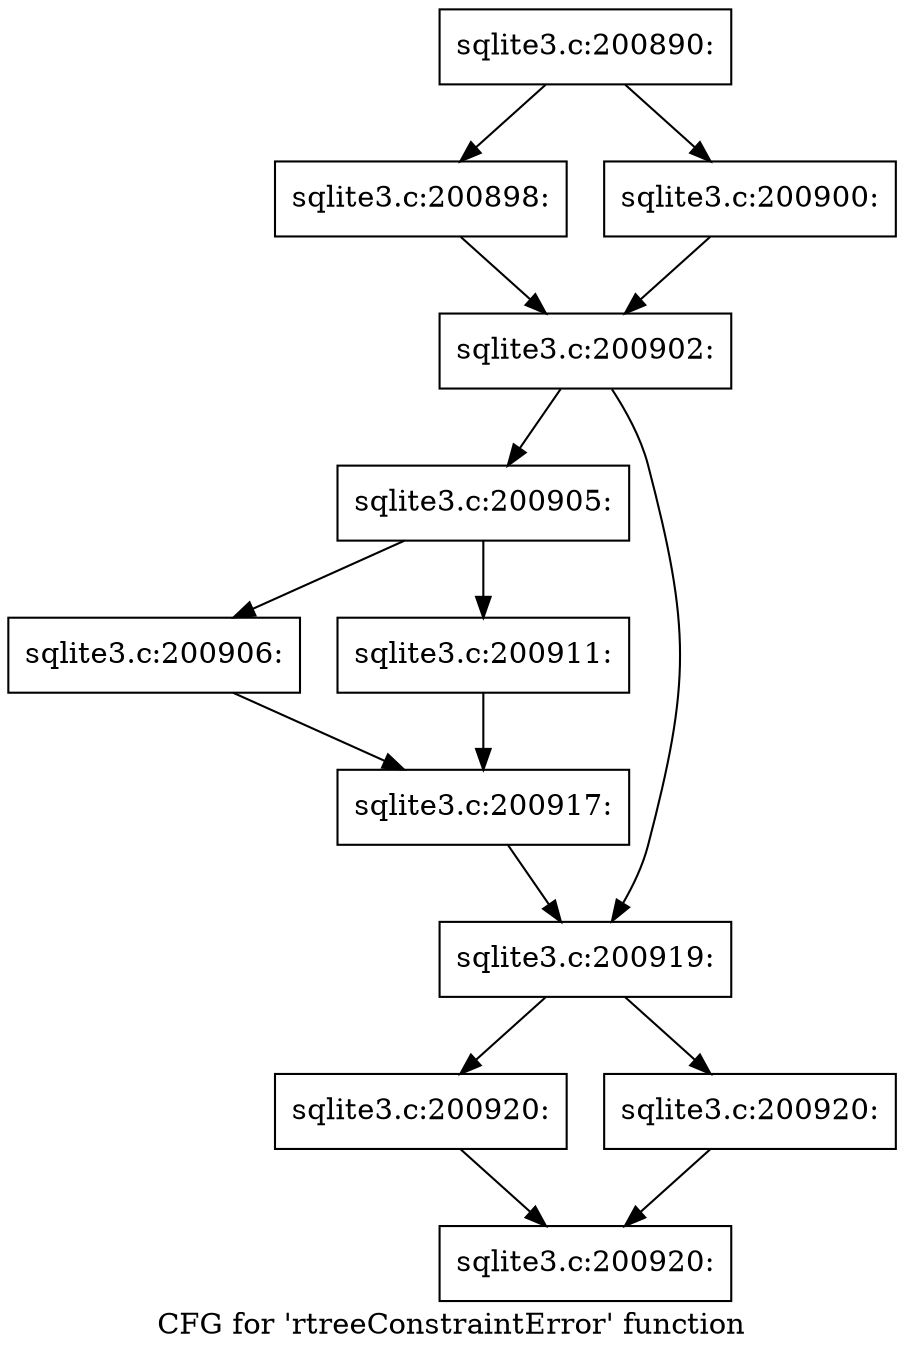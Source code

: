 digraph "CFG for 'rtreeConstraintError' function" {
	label="CFG for 'rtreeConstraintError' function";

	Node0x55c0fb5994b0 [shape=record,label="{sqlite3.c:200890:}"];
	Node0x55c0fb5994b0 -> Node0x55c0fb5ad770;
	Node0x55c0fb5994b0 -> Node0x55c0fb5ad810;
	Node0x55c0fb5ad770 [shape=record,label="{sqlite3.c:200898:}"];
	Node0x55c0fb5ad770 -> Node0x55c0fb5ad7c0;
	Node0x55c0fb5ad810 [shape=record,label="{sqlite3.c:200900:}"];
	Node0x55c0fb5ad810 -> Node0x55c0fb5ad7c0;
	Node0x55c0fb5ad7c0 [shape=record,label="{sqlite3.c:200902:}"];
	Node0x55c0fb5ad7c0 -> Node0x55c0fb5aded0;
	Node0x55c0fb5ad7c0 -> Node0x55c0fb5ae4f0;
	Node0x55c0fb5aded0 [shape=record,label="{sqlite3.c:200905:}"];
	Node0x55c0fb5aded0 -> Node0x55c0fb5ae900;
	Node0x55c0fb5aded0 -> Node0x55c0fb5ae9a0;
	Node0x55c0fb5ae900 [shape=record,label="{sqlite3.c:200906:}"];
	Node0x55c0fb5ae900 -> Node0x55c0fb5ae950;
	Node0x55c0fb5ae9a0 [shape=record,label="{sqlite3.c:200911:}"];
	Node0x55c0fb5ae9a0 -> Node0x55c0fb5ae950;
	Node0x55c0fb5ae950 [shape=record,label="{sqlite3.c:200917:}"];
	Node0x55c0fb5ae950 -> Node0x55c0fb5ae4f0;
	Node0x55c0fb5ae4f0 [shape=record,label="{sqlite3.c:200919:}"];
	Node0x55c0fb5ae4f0 -> Node0x55c0fb5b1560;
	Node0x55c0fb5ae4f0 -> Node0x55c0fb5b15b0;
	Node0x55c0fb5b1560 [shape=record,label="{sqlite3.c:200920:}"];
	Node0x55c0fb5b1560 -> Node0x55c0fb5b1600;
	Node0x55c0fb5b15b0 [shape=record,label="{sqlite3.c:200920:}"];
	Node0x55c0fb5b15b0 -> Node0x55c0fb5b1600;
	Node0x55c0fb5b1600 [shape=record,label="{sqlite3.c:200920:}"];
}
